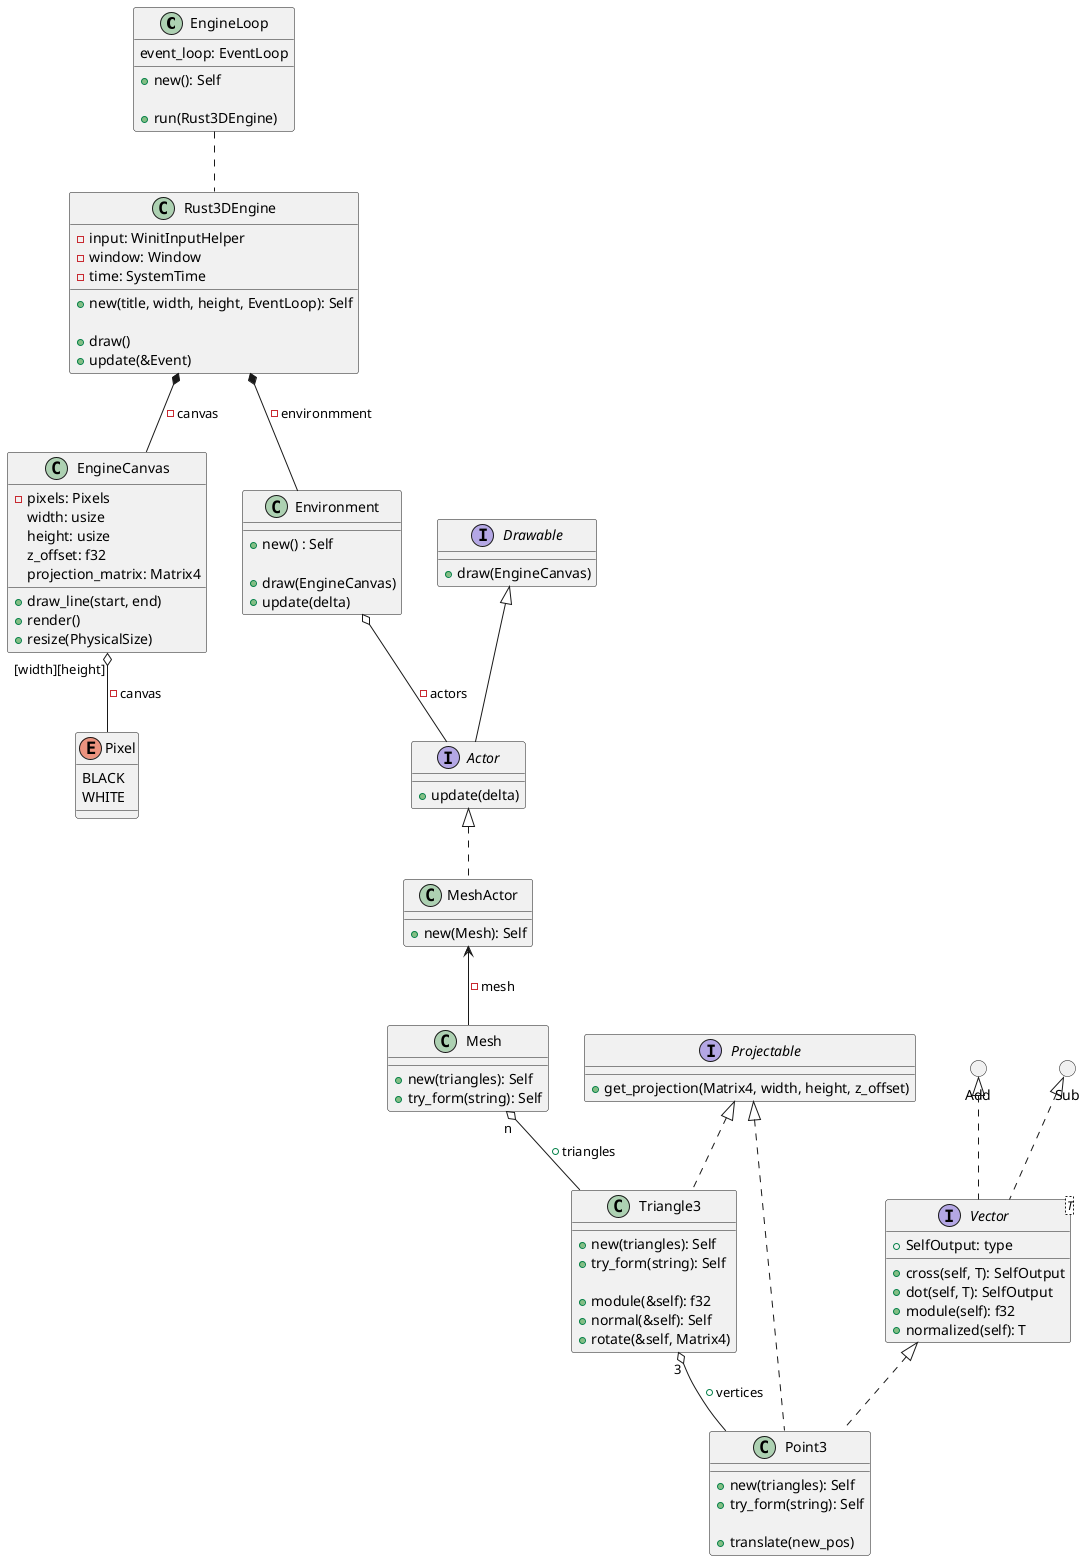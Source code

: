 @startuml
'https://plantuml.com/class-diagram

class EngineLoop {
    event_loop: EventLoop

    + new(): Self

    + run(Rust3DEngine)
}

class Rust3DEngine {
    - input: WinitInputHelper
    - window: Window
    - time: SystemTime

    + new(title, width, height, EventLoop): Self

    + draw()
    + update(&Event)
}

class EngineCanvas {
	- pixels: Pixels
	width: usize
	height: usize
	z_offset: f32
	projection_matrix: Matrix4

	+ draw_line(start, end)
	+ render()
	+ resize(PhysicalSize)
}

enum Pixel {
    BLACK
    WHITE
}

class Environment {
    + new() : Self

    + draw(EngineCanvas)
    + update(delta)
}

interface Drawable {
    + draw(EngineCanvas)
}

interface Actor {
    + update(delta)
}

interface Projectable {
    + get_projection(Matrix4, width, height, z_offset)
}

class MeshActor {
    + new(Mesh): Self
}

class Mesh {
    + new(triangles): Self
    + try_form(string): Self
}

class Triangle3 {
    + new(triangles): Self
    + try_form(string): Self

    + module(&self): f32
    + normal(&self): Self
    + rotate(&self, Matrix4)
}

interface "Vector<T>" as vector {
    + SelfOutput: type

    + cross(self, T): SelfOutput
    + dot(self, T): SelfOutput
    + module(self): f32
    + normalized(self): T
}

class Point3 {
    + new(triangles): Self
    + try_form(string): Self

    + translate(new_pos)
}

() Add
() Sub

EngineLoop .. Rust3DEngine
Rust3DEngine *-- EngineCanvas : -canvas
Rust3DEngine *-- Environment : -environmment
EngineCanvas "[width][height]" o-- Pixel : -canvas
Drawable <|-- Actor
Environment o-- Actor : -actors
Actor <|.. MeshActor
MeshActor <-- Mesh : - mesh
Mesh "n" o-- Triangle3 : + triangles
Triangle3 "3" o-- Point3 : + vertices
Projectable <|.. Triangle3
Projectable <|.. Point3
Add <|.. vector
Sub <|.. vector
vector <|.. Point3

@enduml
